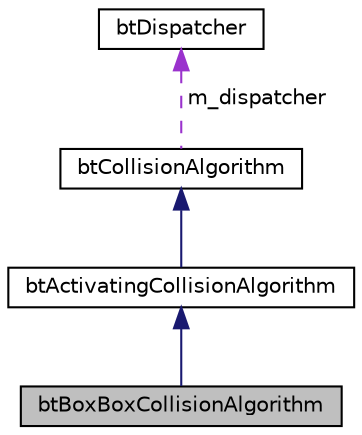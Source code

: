 digraph "btBoxBoxCollisionAlgorithm"
{
  edge [fontname="Helvetica",fontsize="10",labelfontname="Helvetica",labelfontsize="10"];
  node [fontname="Helvetica",fontsize="10",shape=record];
  Node1 [label="btBoxBoxCollisionAlgorithm",height=0.2,width=0.4,color="black", fillcolor="grey75", style="filled", fontcolor="black"];
  Node2 -> Node1 [dir="back",color="midnightblue",fontsize="10",style="solid"];
  Node2 [label="btActivatingCollisionAlgorithm",height=0.2,width=0.4,color="black", fillcolor="white", style="filled",URL="$classbt_activating_collision_algorithm.html",tooltip="This class is not enabled yet (work-in-progress) to more aggressively activate objects. "];
  Node3 -> Node2 [dir="back",color="midnightblue",fontsize="10",style="solid"];
  Node3 [label="btCollisionAlgorithm",height=0.2,width=0.4,color="black", fillcolor="white", style="filled",URL="$classbt_collision_algorithm.html"];
  Node4 -> Node3 [dir="back",color="darkorchid3",fontsize="10",style="dashed",label=" m_dispatcher" ];
  Node4 [label="btDispatcher",height=0.2,width=0.4,color="black", fillcolor="white", style="filled",URL="$classbt_dispatcher.html"];
}
